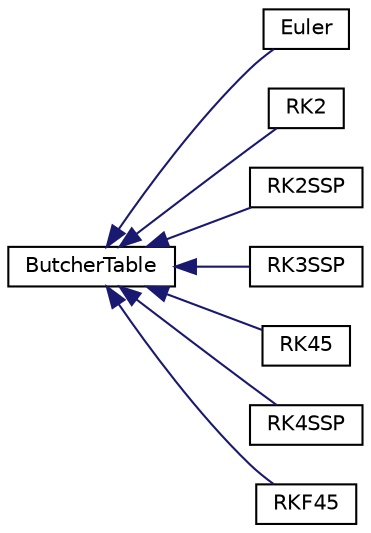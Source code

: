 digraph "Graphical Class Hierarchy"
{
  bgcolor="transparent";
  edge [fontname="Helvetica",fontsize="10",labelfontname="Helvetica",labelfontsize="10"];
  node [fontname="Helvetica",fontsize="10",shape=record];
  rankdir="LR";
  Node0 [label="ButcherTable",height=0.2,width=0.4,color="black",URL="$a02264.html",tooltip="Basic class to return Butcher tables for odes. "];
  Node0 -> Node1 [dir="back",color="midnightblue",fontsize="10",style="solid",fontname="Helvetica"];
  Node1 [label="Euler",height=0.2,width=0.4,color="black",URL="$a02268.html",tooltip="1st order ode time integrater "];
  Node0 -> Node2 [dir="back",color="midnightblue",fontsize="10",style="solid",fontname="Helvetica"];
  Node2 [label="RK2",height=0.2,width=0.4,color="black",URL="$a02272.html",tooltip="Second order Runge-Kutta ode time integrater. "];
  Node0 -> Node3 [dir="back",color="midnightblue",fontsize="10",style="solid",fontname="Helvetica"];
  Node3 [label="RK2SSP",height=0.2,width=0.4,color="black",URL="$a02276.html"];
  Node0 -> Node4 [dir="back",color="midnightblue",fontsize="10",style="solid",fontname="Helvetica"];
  Node4 [label="RK3SSP",height=0.2,width=0.4,color="black",URL="$a02280.html"];
  Node0 -> Node5 [dir="back",color="midnightblue",fontsize="10",style="solid",fontname="Helvetica"];
  Node5 [label="RK45",height=0.2,width=0.4,color="black",URL="$a02284.html",tooltip="Fourth order Runge-Kutta ode time integrater. "];
  Node0 -> Node6 [dir="back",color="midnightblue",fontsize="10",style="solid",fontname="Helvetica"];
  Node6 [label="RK4SSP",height=0.2,width=0.4,color="black",URL="$a02288.html"];
  Node0 -> Node7 [dir="back",color="midnightblue",fontsize="10",style="solid",fontname="Helvetica"];
  Node7 [label="RKF45",height=0.2,width=0.4,color="black",URL="$a02292.html",tooltip="Fourth order Runge-Kutta-Feglberg. "];
}
